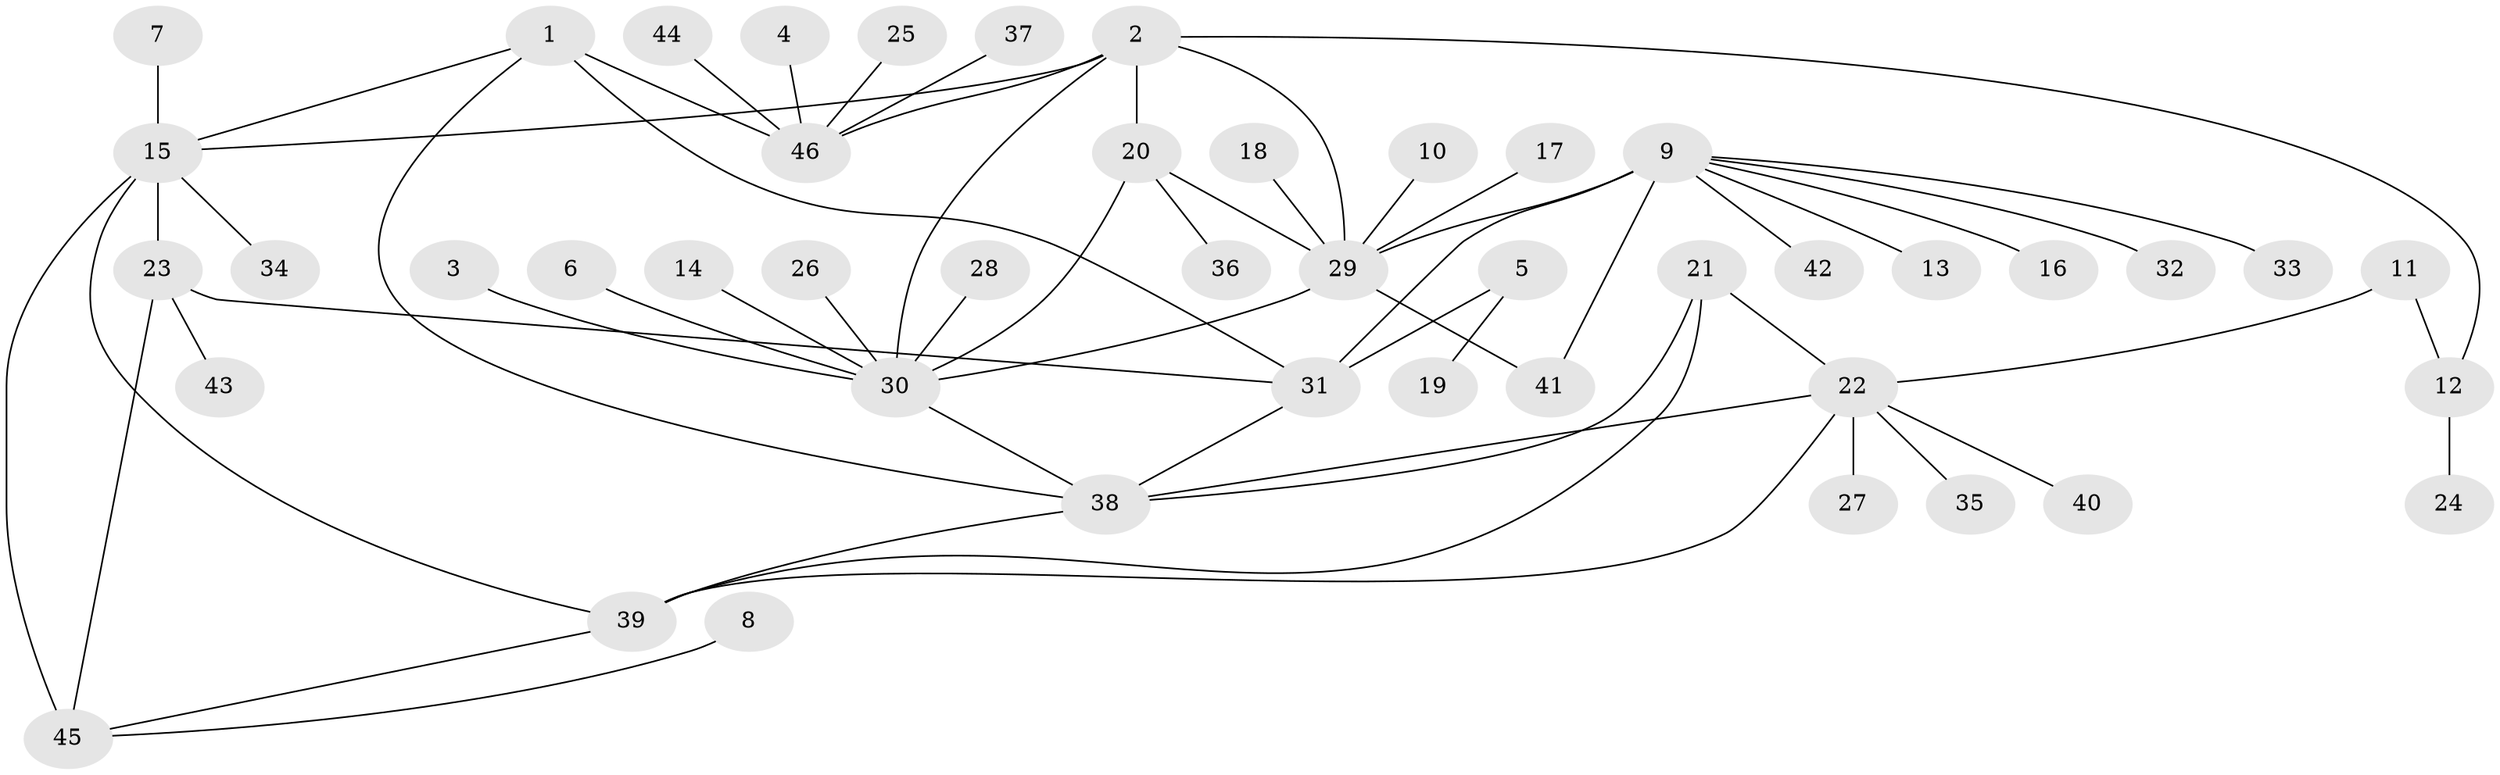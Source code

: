 // original degree distribution, {6: 0.05434782608695652, 8: 0.021739130434782608, 4: 0.03260869565217391, 10: 0.021739130434782608, 5: 0.03260869565217391, 7: 0.043478260869565216, 11: 0.010869565217391304, 9: 0.010869565217391304, 3: 0.03260869565217391, 2: 0.15217391304347827, 1: 0.5869565217391305}
// Generated by graph-tools (version 1.1) at 2025/02/03/09/25 03:02:38]
// undirected, 46 vertices, 61 edges
graph export_dot {
graph [start="1"]
  node [color=gray90,style=filled];
  1;
  2;
  3;
  4;
  5;
  6;
  7;
  8;
  9;
  10;
  11;
  12;
  13;
  14;
  15;
  16;
  17;
  18;
  19;
  20;
  21;
  22;
  23;
  24;
  25;
  26;
  27;
  28;
  29;
  30;
  31;
  32;
  33;
  34;
  35;
  36;
  37;
  38;
  39;
  40;
  41;
  42;
  43;
  44;
  45;
  46;
  1 -- 15 [weight=2.0];
  1 -- 31 [weight=1.0];
  1 -- 38 [weight=1.0];
  1 -- 46 [weight=3.0];
  2 -- 12 [weight=1.0];
  2 -- 15 [weight=1.0];
  2 -- 20 [weight=1.0];
  2 -- 29 [weight=1.0];
  2 -- 30 [weight=1.0];
  2 -- 46 [weight=1.0];
  3 -- 30 [weight=1.0];
  4 -- 46 [weight=1.0];
  5 -- 19 [weight=1.0];
  5 -- 31 [weight=1.0];
  6 -- 30 [weight=1.0];
  7 -- 15 [weight=1.0];
  8 -- 45 [weight=1.0];
  9 -- 13 [weight=1.0];
  9 -- 16 [weight=1.0];
  9 -- 29 [weight=1.0];
  9 -- 31 [weight=4.0];
  9 -- 32 [weight=1.0];
  9 -- 33 [weight=1.0];
  9 -- 41 [weight=1.0];
  9 -- 42 [weight=1.0];
  10 -- 29 [weight=1.0];
  11 -- 12 [weight=1.0];
  11 -- 22 [weight=1.0];
  12 -- 24 [weight=1.0];
  14 -- 30 [weight=1.0];
  15 -- 23 [weight=2.0];
  15 -- 34 [weight=1.0];
  15 -- 39 [weight=1.0];
  15 -- 45 [weight=2.0];
  17 -- 29 [weight=1.0];
  18 -- 29 [weight=1.0];
  20 -- 29 [weight=1.0];
  20 -- 30 [weight=1.0];
  20 -- 36 [weight=1.0];
  21 -- 22 [weight=1.0];
  21 -- 38 [weight=1.0];
  21 -- 39 [weight=1.0];
  22 -- 27 [weight=1.0];
  22 -- 35 [weight=1.0];
  22 -- 38 [weight=1.0];
  22 -- 39 [weight=1.0];
  22 -- 40 [weight=1.0];
  23 -- 31 [weight=1.0];
  23 -- 43 [weight=1.0];
  23 -- 45 [weight=1.0];
  25 -- 46 [weight=1.0];
  26 -- 30 [weight=1.0];
  28 -- 30 [weight=1.0];
  29 -- 30 [weight=1.0];
  29 -- 41 [weight=1.0];
  30 -- 38 [weight=1.0];
  31 -- 38 [weight=1.0];
  37 -- 46 [weight=1.0];
  38 -- 39 [weight=1.0];
  39 -- 45 [weight=1.0];
  44 -- 46 [weight=1.0];
}
